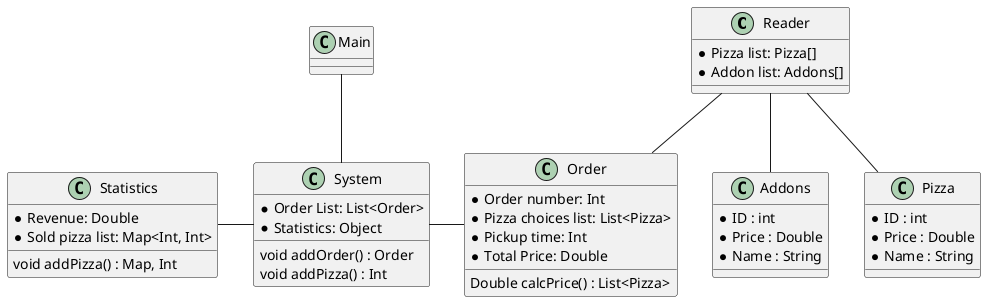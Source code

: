 @startuml

Class Reader{
    *Pizza list: Pizza[]
    * Addon list: Addons[]

}

Class Main {
}

Class Addons{
    *ID : int
    *Price : Double
    *Name : String
}

Class Pizza{
    *ID : int
    *Price : Double
    *Name : String
}

Class Order{
    *Order number: Int
    *Pizza choices list: List<Pizza>
    *Pickup time: Int
    *Total Price: Double
    Double calcPrice() : List<Pizza>
}

Class System{
    * Order List: List<Order>
    * Statistics: Object
    void addOrder() : Order
    void addPizza() : Int
}
Class Statistics{
    * Revenue: Double
    * Sold pizza list: Map<Int, Int>
    void addPizza() : Map, Int
}

Reader -- Order
Order -left- System
System -left- Statistics
Main -- System
Reader -- Pizza
Reader -- Addons

@enduml